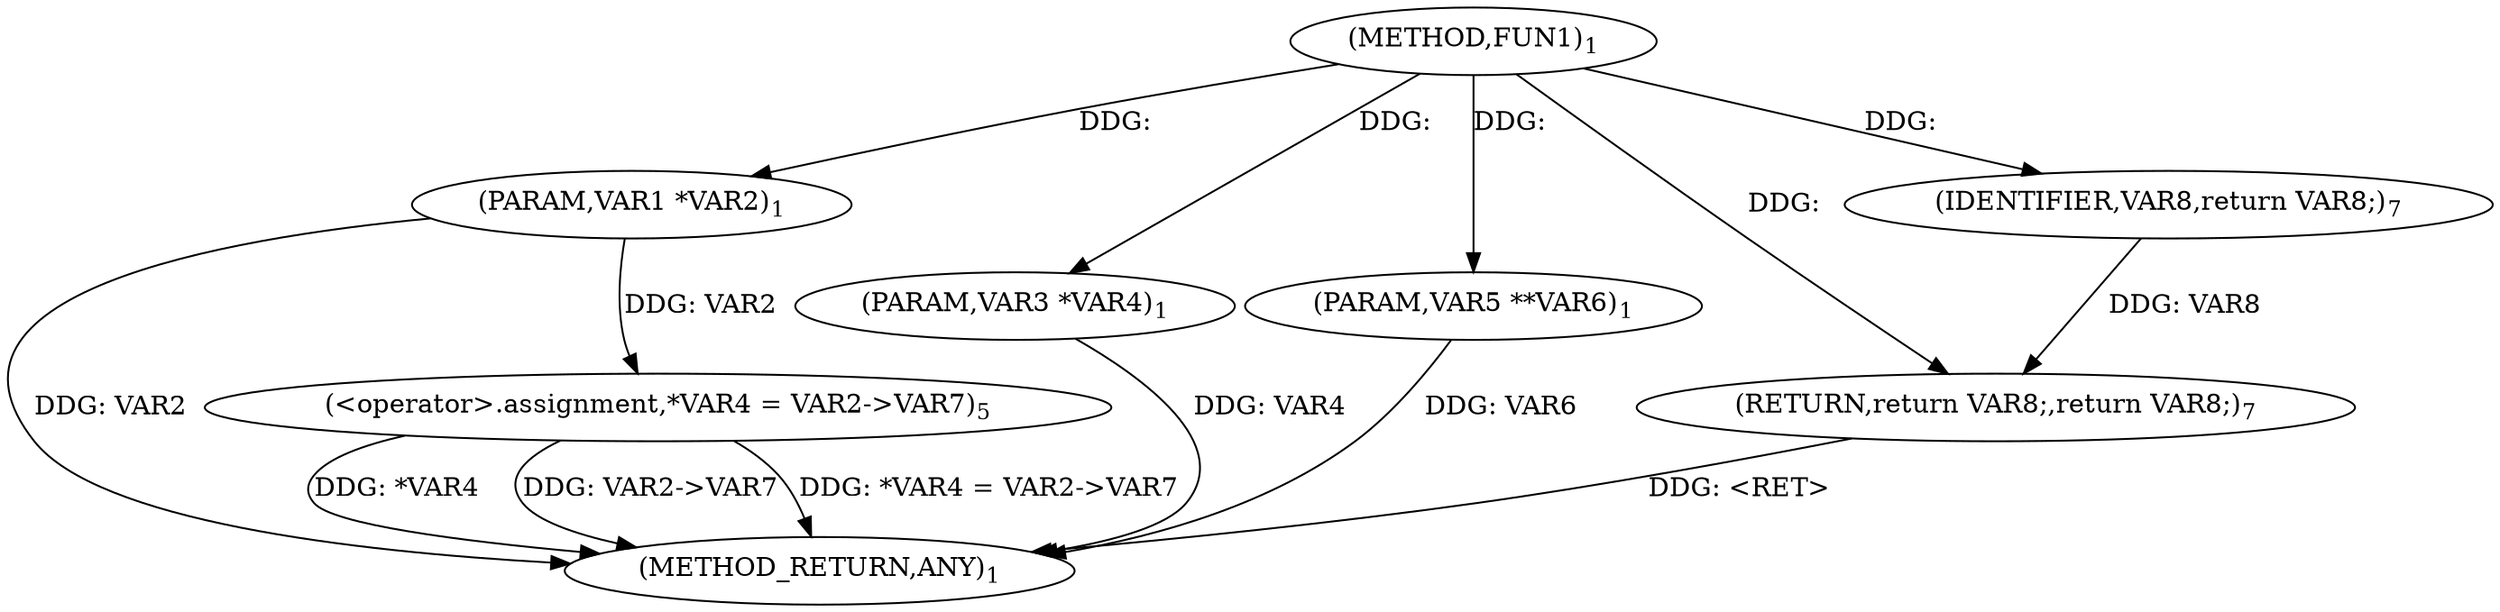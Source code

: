 digraph "FUN1" {  
"8" [label = <(METHOD,FUN1)<SUB>1</SUB>> ]
"21" [label = <(METHOD_RETURN,ANY)<SUB>1</SUB>> ]
"9" [label = <(PARAM,VAR1 *VAR2)<SUB>1</SUB>> ]
"10" [label = <(PARAM,VAR3 *VAR4)<SUB>1</SUB>> ]
"11" [label = <(PARAM,VAR5 **VAR6)<SUB>1</SUB>> ]
"13" [label = <(&lt;operator&gt;.assignment,*VAR4 = VAR2-&gt;VAR7)<SUB>5</SUB>> ]
"19" [label = <(RETURN,return VAR8;,return VAR8;)<SUB>7</SUB>> ]
"20" [label = <(IDENTIFIER,VAR8,return VAR8;)<SUB>7</SUB>> ]
  "19" -> "21"  [ label = "DDG: &lt;RET&gt;"] 
  "9" -> "21"  [ label = "DDG: VAR2"] 
  "10" -> "21"  [ label = "DDG: VAR4"] 
  "11" -> "21"  [ label = "DDG: VAR6"] 
  "13" -> "21"  [ label = "DDG: *VAR4"] 
  "13" -> "21"  [ label = "DDG: VAR2-&gt;VAR7"] 
  "13" -> "21"  [ label = "DDG: *VAR4 = VAR2-&gt;VAR7"] 
  "8" -> "9"  [ label = "DDG: "] 
  "8" -> "10"  [ label = "DDG: "] 
  "8" -> "11"  [ label = "DDG: "] 
  "9" -> "13"  [ label = "DDG: VAR2"] 
  "20" -> "19"  [ label = "DDG: VAR8"] 
  "8" -> "19"  [ label = "DDG: "] 
  "8" -> "20"  [ label = "DDG: "] 
}
